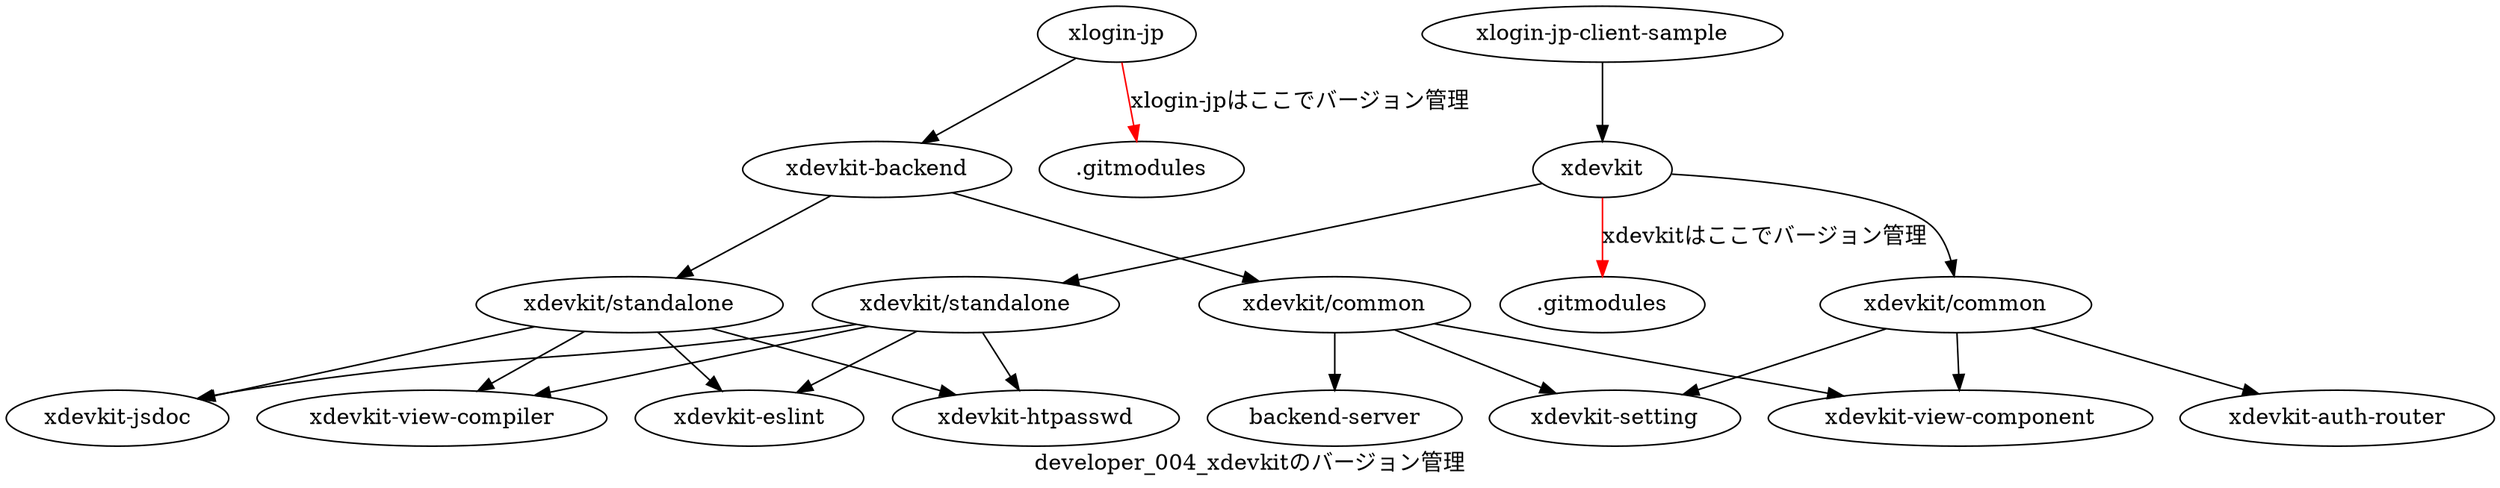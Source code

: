 digraph G {
  rankdir="TB"
  label="developer_004_xdevkitのバージョン管理"
  
  xlogin [label="xlogin-jp"]
  sample [label="xlogin-jp-client-sample"]
  
  x [label=xdevkit]
  xb [label="xdevkit-backend"]
  
  xdevkit_gitmodules [label=".gitmodules"]
  xlogin_gitmodules [label=".gitmodules"]
  c [label="xdevkit/common"]
  s [label="xdevkit/standalone"]
  xb_c [label="xdevkit/common"]
  xb_s [label="xdevkit/standalone"]

  s_compiler [label="xdevkit-view-compiler"]
  s_eslint [label="xdevkit-eslint"]
  s_htpasswd [label="xdevkit-htpasswd"]
  s_jsdoc [label="xdevkit-jsdoc"]
  c_auth_router [label="xdevkit-auth-router"]
  c_setting [label="xdevkit-setting"]
  c_component [label="xdevkit-view-component"]
  
  c_backend_server [label="backend-server"]
  

  # xdevkit
  x -> c
  x -> s
  x -> xdevkit_gitmodules [label="xdevkitはここでバージョン管理" color=red]
  
  # submodule
  s -> s_compiler
  s -> s_eslint
  s -> s_htpasswd
  s -> s_jsdoc
  
  c -> c_auth_router
  c -> c_setting
  c -> c_component
  

  # app
  sample -> x
  xlogin -> xb
  xlogin -> xlogin_gitmodules [label="xlogin-jpはここでバージョン管理" color=red]
  xb -> xb_c
  xb -> xb_s
  
  # xdevkit-backend
  xb_c -> c_setting
  xb_c -> c_component
  xb_c -> c_backend_server
  xb_s -> s_compiler
  xb_s -> s_eslint
  xb_s -> s_htpasswd
  xb_s -> s_jsdoc
  
}

